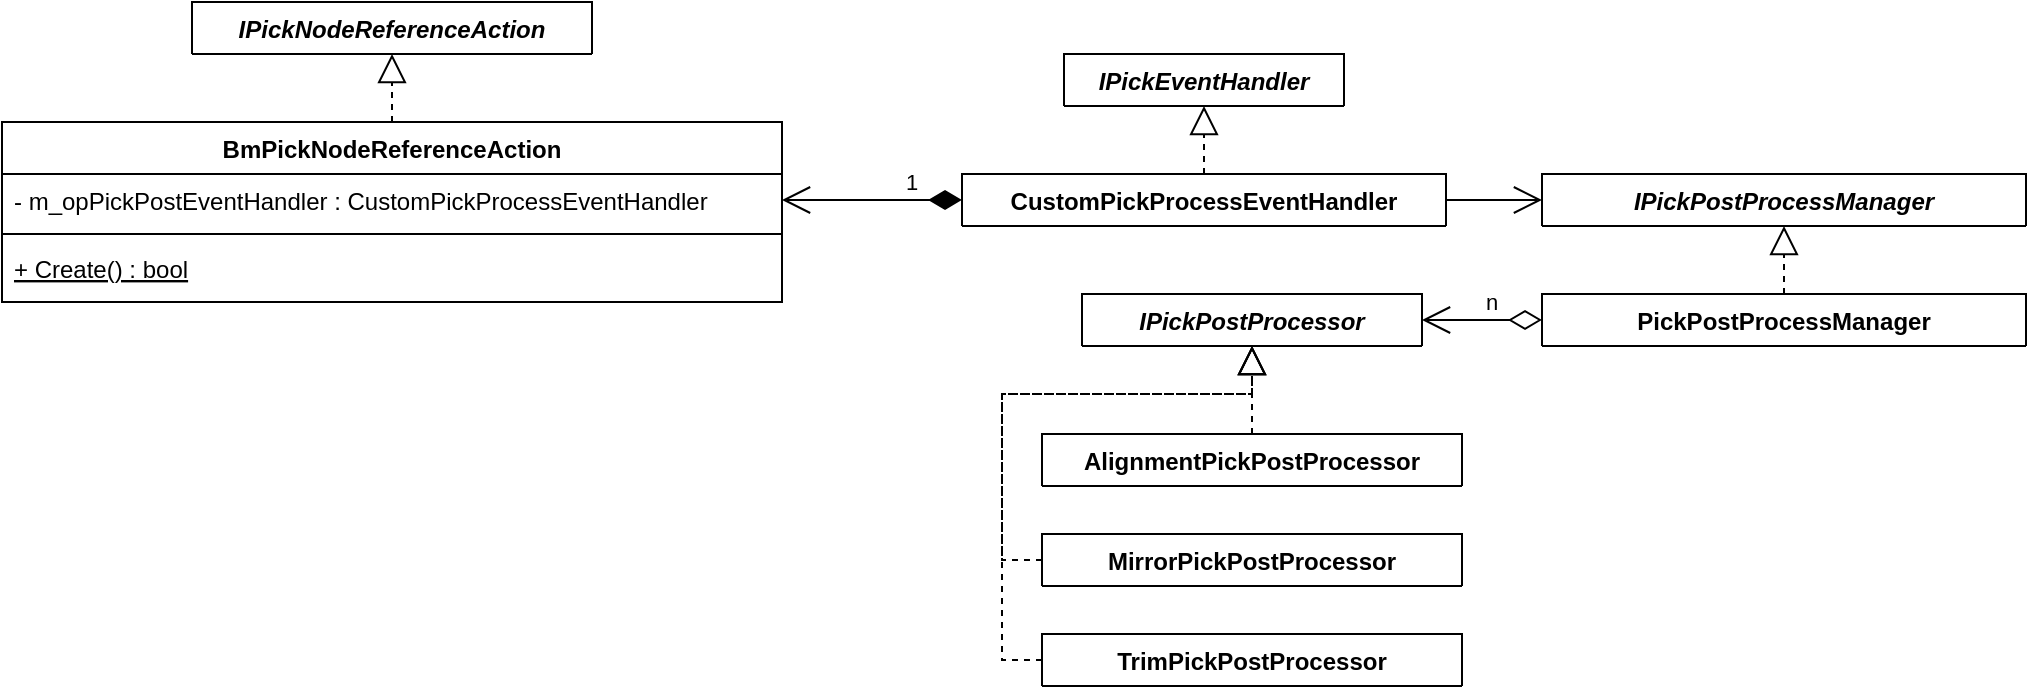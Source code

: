 <mxfile version="15.5.6" type="github">
  <diagram id="C5RBs43oDa-KdzZeNtuy" name="Page-1">
    <mxGraphModel dx="1185" dy="623" grid="1" gridSize="10" guides="1" tooltips="1" connect="1" arrows="1" fold="1" page="1" pageScale="1" pageWidth="827" pageHeight="1169" math="0" shadow="0">
      <root>
        <mxCell id="WIyWlLk6GJQsqaUBKTNV-0" />
        <mxCell id="WIyWlLk6GJQsqaUBKTNV-1" parent="WIyWlLk6GJQsqaUBKTNV-0" />
        <mxCell id="zkfFHV4jXpPFQw0GAbJ--0" value="IPickNodeReferenceAction" style="swimlane;fontStyle=3;align=center;verticalAlign=top;childLayout=stackLayout;horizontal=1;startSize=26;horizontalStack=0;resizeParent=1;resizeLast=0;collapsible=1;marginBottom=0;rounded=0;shadow=0;strokeWidth=1;" parent="WIyWlLk6GJQsqaUBKTNV-1" vertex="1" collapsed="1">
          <mxGeometry x="185" y="120" width="200" height="26" as="geometry">
            <mxRectangle x="220" y="120" width="160" height="138" as="alternateBounds" />
          </mxGeometry>
        </mxCell>
        <mxCell id="zkfFHV4jXpPFQw0GAbJ--1" value="Name" style="text;align=left;verticalAlign=top;spacingLeft=4;spacingRight=4;overflow=hidden;rotatable=0;points=[[0,0.5],[1,0.5]];portConstraint=eastwest;" parent="zkfFHV4jXpPFQw0GAbJ--0" vertex="1">
          <mxGeometry y="26" width="200" height="26" as="geometry" />
        </mxCell>
        <mxCell id="zkfFHV4jXpPFQw0GAbJ--4" value="" style="line;html=1;strokeWidth=1;align=left;verticalAlign=middle;spacingTop=-1;spacingLeft=3;spacingRight=3;rotatable=0;labelPosition=right;points=[];portConstraint=eastwest;" parent="zkfFHV4jXpPFQw0GAbJ--0" vertex="1">
          <mxGeometry y="52" width="200" height="8" as="geometry" />
        </mxCell>
        <mxCell id="zkfFHV4jXpPFQw0GAbJ--5" value="Purchase Parking Pass" style="text;align=left;verticalAlign=top;spacingLeft=4;spacingRight=4;overflow=hidden;rotatable=0;points=[[0,0.5],[1,0.5]];portConstraint=eastwest;" parent="zkfFHV4jXpPFQw0GAbJ--0" vertex="1">
          <mxGeometry y="60" width="200" height="26" as="geometry" />
        </mxCell>
        <mxCell id="zkfFHV4jXpPFQw0GAbJ--6" value="BmPickNodeReferenceAction" style="swimlane;fontStyle=1;align=center;verticalAlign=top;childLayout=stackLayout;horizontal=1;startSize=26;horizontalStack=0;resizeParent=1;resizeLast=0;collapsible=1;marginBottom=0;rounded=0;shadow=0;strokeWidth=1;" parent="WIyWlLk6GJQsqaUBKTNV-1" vertex="1">
          <mxGeometry x="90" y="180" width="390" height="90" as="geometry">
            <mxRectangle x="200" y="220" width="200" height="26" as="alternateBounds" />
          </mxGeometry>
        </mxCell>
        <mxCell id="zkfFHV4jXpPFQw0GAbJ--7" value="- m_opPickPostEventHandler : CustomPickProcessEventHandler" style="text;align=left;verticalAlign=top;spacingLeft=4;spacingRight=4;overflow=hidden;rotatable=0;points=[[0,0.5],[1,0.5]];portConstraint=eastwest;" parent="zkfFHV4jXpPFQw0GAbJ--6" vertex="1">
          <mxGeometry y="26" width="390" height="26" as="geometry" />
        </mxCell>
        <mxCell id="zkfFHV4jXpPFQw0GAbJ--9" value="" style="line;html=1;strokeWidth=1;align=left;verticalAlign=middle;spacingTop=-1;spacingLeft=3;spacingRight=3;rotatable=0;labelPosition=right;points=[];portConstraint=eastwest;" parent="zkfFHV4jXpPFQw0GAbJ--6" vertex="1">
          <mxGeometry y="52" width="390" height="8" as="geometry" />
        </mxCell>
        <mxCell id="zkfFHV4jXpPFQw0GAbJ--10" value="+ Create() : bool" style="text;align=left;verticalAlign=top;spacingLeft=4;spacingRight=4;overflow=hidden;rotatable=0;points=[[0,0.5],[1,0.5]];portConstraint=eastwest;fontStyle=4" parent="zkfFHV4jXpPFQw0GAbJ--6" vertex="1">
          <mxGeometry y="60" width="390" height="26" as="geometry" />
        </mxCell>
        <mxCell id="zkfFHV4jXpPFQw0GAbJ--13" value="IPickPostProcessor" style="swimlane;fontStyle=3;align=center;verticalAlign=top;childLayout=stackLayout;horizontal=1;startSize=26;horizontalStack=0;resizeParent=1;resizeLast=0;collapsible=1;marginBottom=0;rounded=0;shadow=0;strokeWidth=1;" parent="WIyWlLk6GJQsqaUBKTNV-1" vertex="1" collapsed="1">
          <mxGeometry x="630" y="266" width="170" height="26" as="geometry">
            <mxRectangle x="330" y="360" width="160" height="70" as="alternateBounds" />
          </mxGeometry>
        </mxCell>
        <mxCell id="zkfFHV4jXpPFQw0GAbJ--14" value="Salary" style="text;align=left;verticalAlign=top;spacingLeft=4;spacingRight=4;overflow=hidden;rotatable=0;points=[[0,0.5],[1,0.5]];portConstraint=eastwest;" parent="zkfFHV4jXpPFQw0GAbJ--13" vertex="1">
          <mxGeometry y="26" width="170" height="26" as="geometry" />
        </mxCell>
        <mxCell id="zkfFHV4jXpPFQw0GAbJ--15" value="" style="line;html=1;strokeWidth=1;align=left;verticalAlign=middle;spacingTop=-1;spacingLeft=3;spacingRight=3;rotatable=0;labelPosition=right;points=[];portConstraint=eastwest;" parent="zkfFHV4jXpPFQw0GAbJ--13" vertex="1">
          <mxGeometry y="52" width="170" height="8" as="geometry" />
        </mxCell>
        <mxCell id="zkfFHV4jXpPFQw0GAbJ--17" value="IPickPostProcessManager" style="swimlane;fontStyle=3;align=center;verticalAlign=top;childLayout=stackLayout;horizontal=1;startSize=26;horizontalStack=0;resizeParent=1;resizeLast=0;collapsible=1;marginBottom=0;rounded=0;shadow=0;strokeWidth=1;" parent="WIyWlLk6GJQsqaUBKTNV-1" vertex="1" collapsed="1">
          <mxGeometry x="860" y="206" width="242" height="26" as="geometry">
            <mxRectangle x="570" y="310" width="160" height="216" as="alternateBounds" />
          </mxGeometry>
        </mxCell>
        <mxCell id="zkfFHV4jXpPFQw0GAbJ--18" value="Street" style="text;align=left;verticalAlign=top;spacingLeft=4;spacingRight=4;overflow=hidden;rotatable=0;points=[[0,0.5],[1,0.5]];portConstraint=eastwest;" parent="zkfFHV4jXpPFQw0GAbJ--17" vertex="1">
          <mxGeometry y="26" width="242" height="26" as="geometry" />
        </mxCell>
        <mxCell id="zkfFHV4jXpPFQw0GAbJ--22" value="Country" style="text;align=left;verticalAlign=top;spacingLeft=4;spacingRight=4;overflow=hidden;rotatable=0;points=[[0,0.5],[1,0.5]];portConstraint=eastwest;rounded=0;shadow=0;html=0;" parent="zkfFHV4jXpPFQw0GAbJ--17" vertex="1">
          <mxGeometry y="52" width="242" height="26" as="geometry" />
        </mxCell>
        <mxCell id="zkfFHV4jXpPFQw0GAbJ--23" value="" style="line;html=1;strokeWidth=1;align=left;verticalAlign=middle;spacingTop=-1;spacingLeft=3;spacingRight=3;rotatable=0;labelPosition=right;points=[];portConstraint=eastwest;" parent="zkfFHV4jXpPFQw0GAbJ--17" vertex="1">
          <mxGeometry y="78" width="242" height="8" as="geometry" />
        </mxCell>
        <mxCell id="zkfFHV4jXpPFQw0GAbJ--24" value="Validate" style="text;align=left;verticalAlign=top;spacingLeft=4;spacingRight=4;overflow=hidden;rotatable=0;points=[[0,0.5],[1,0.5]];portConstraint=eastwest;" parent="zkfFHV4jXpPFQw0GAbJ--17" vertex="1">
          <mxGeometry y="86" width="242" height="26" as="geometry" />
        </mxCell>
        <mxCell id="zkfFHV4jXpPFQw0GAbJ--25" value="Output As Label" style="text;align=left;verticalAlign=top;spacingLeft=4;spacingRight=4;overflow=hidden;rotatable=0;points=[[0,0.5],[1,0.5]];portConstraint=eastwest;" parent="zkfFHV4jXpPFQw0GAbJ--17" vertex="1">
          <mxGeometry y="112" width="242" height="26" as="geometry" />
        </mxCell>
        <mxCell id="OOC9lpMJYUZbqOaw8XCj-0" value="" style="endArrow=block;dashed=1;endFill=0;endSize=12;html=1;rounded=0;entryX=0.5;entryY=1;entryDx=0;entryDy=0;exitX=0.5;exitY=0;exitDx=0;exitDy=0;" edge="1" parent="WIyWlLk6GJQsqaUBKTNV-1" source="zkfFHV4jXpPFQw0GAbJ--6" target="zkfFHV4jXpPFQw0GAbJ--0">
          <mxGeometry width="160" relative="1" as="geometry">
            <mxPoint x="70" y="180" as="sourcePoint" />
            <mxPoint x="230" y="180" as="targetPoint" />
          </mxGeometry>
        </mxCell>
        <mxCell id="OOC9lpMJYUZbqOaw8XCj-1" value="IPickEventHandler" style="swimlane;fontStyle=3;align=center;verticalAlign=top;childLayout=stackLayout;horizontal=1;startSize=26;horizontalStack=0;resizeParent=1;resizeParentMax=0;resizeLast=0;collapsible=1;marginBottom=0;" vertex="1" collapsed="1" parent="WIyWlLk6GJQsqaUBKTNV-1">
          <mxGeometry x="621" y="146" width="140" height="26" as="geometry">
            <mxRectangle x="180" y="450" width="160" height="86" as="alternateBounds" />
          </mxGeometry>
        </mxCell>
        <mxCell id="OOC9lpMJYUZbqOaw8XCj-2" value="+ field: type" style="text;strokeColor=none;fillColor=none;align=left;verticalAlign=top;spacingLeft=4;spacingRight=4;overflow=hidden;rotatable=0;points=[[0,0.5],[1,0.5]];portConstraint=eastwest;" vertex="1" parent="OOC9lpMJYUZbqOaw8XCj-1">
          <mxGeometry y="26" width="140" height="26" as="geometry" />
        </mxCell>
        <mxCell id="OOC9lpMJYUZbqOaw8XCj-3" value="" style="line;strokeWidth=1;fillColor=none;align=left;verticalAlign=middle;spacingTop=-1;spacingLeft=3;spacingRight=3;rotatable=0;labelPosition=right;points=[];portConstraint=eastwest;" vertex="1" parent="OOC9lpMJYUZbqOaw8XCj-1">
          <mxGeometry y="52" width="140" height="8" as="geometry" />
        </mxCell>
        <mxCell id="OOC9lpMJYUZbqOaw8XCj-4" value="+ method(type): type" style="text;strokeColor=none;fillColor=none;align=left;verticalAlign=top;spacingLeft=4;spacingRight=4;overflow=hidden;rotatable=0;points=[[0,0.5],[1,0.5]];portConstraint=eastwest;" vertex="1" parent="OOC9lpMJYUZbqOaw8XCj-1">
          <mxGeometry y="60" width="140" height="26" as="geometry" />
        </mxCell>
        <mxCell id="OOC9lpMJYUZbqOaw8XCj-5" value="CustomPickProcessEventHandler" style="swimlane;fontStyle=1;align=center;verticalAlign=top;childLayout=stackLayout;horizontal=1;startSize=26;horizontalStack=0;resizeParent=1;resizeLast=0;collapsible=1;marginBottom=0;rounded=0;shadow=0;strokeWidth=1;" vertex="1" collapsed="1" parent="WIyWlLk6GJQsqaUBKTNV-1">
          <mxGeometry x="570" y="206" width="242" height="26" as="geometry">
            <mxRectangle x="508" y="120" width="160" height="216" as="alternateBounds" />
          </mxGeometry>
        </mxCell>
        <mxCell id="OOC9lpMJYUZbqOaw8XCj-6" value="Street" style="text;align=left;verticalAlign=top;spacingLeft=4;spacingRight=4;overflow=hidden;rotatable=0;points=[[0,0.5],[1,0.5]];portConstraint=eastwest;" vertex="1" parent="OOC9lpMJYUZbqOaw8XCj-5">
          <mxGeometry y="26" width="242" height="26" as="geometry" />
        </mxCell>
        <mxCell id="OOC9lpMJYUZbqOaw8XCj-7" value="Country" style="text;align=left;verticalAlign=top;spacingLeft=4;spacingRight=4;overflow=hidden;rotatable=0;points=[[0,0.5],[1,0.5]];portConstraint=eastwest;rounded=0;shadow=0;html=0;" vertex="1" parent="OOC9lpMJYUZbqOaw8XCj-5">
          <mxGeometry y="52" width="242" height="26" as="geometry" />
        </mxCell>
        <mxCell id="OOC9lpMJYUZbqOaw8XCj-8" value="" style="line;html=1;strokeWidth=1;align=left;verticalAlign=middle;spacingTop=-1;spacingLeft=3;spacingRight=3;rotatable=0;labelPosition=right;points=[];portConstraint=eastwest;" vertex="1" parent="OOC9lpMJYUZbqOaw8XCj-5">
          <mxGeometry y="78" width="242" height="8" as="geometry" />
        </mxCell>
        <mxCell id="OOC9lpMJYUZbqOaw8XCj-9" value="Validate" style="text;align=left;verticalAlign=top;spacingLeft=4;spacingRight=4;overflow=hidden;rotatable=0;points=[[0,0.5],[1,0.5]];portConstraint=eastwest;" vertex="1" parent="OOC9lpMJYUZbqOaw8XCj-5">
          <mxGeometry y="86" width="242" height="26" as="geometry" />
        </mxCell>
        <mxCell id="OOC9lpMJYUZbqOaw8XCj-10" value="Output As Label" style="text;align=left;verticalAlign=top;spacingLeft=4;spacingRight=4;overflow=hidden;rotatable=0;points=[[0,0.5],[1,0.5]];portConstraint=eastwest;" vertex="1" parent="OOC9lpMJYUZbqOaw8XCj-5">
          <mxGeometry y="112" width="242" height="26" as="geometry" />
        </mxCell>
        <mxCell id="OOC9lpMJYUZbqOaw8XCj-11" value="" style="endArrow=block;dashed=1;endFill=0;endSize=12;html=1;rounded=0;entryX=0.5;entryY=1;entryDx=0;entryDy=0;exitX=0.5;exitY=0;exitDx=0;exitDy=0;" edge="1" parent="WIyWlLk6GJQsqaUBKTNV-1" source="OOC9lpMJYUZbqOaw8XCj-5" target="OOC9lpMJYUZbqOaw8XCj-1">
          <mxGeometry width="160" relative="1" as="geometry">
            <mxPoint x="491" y="166" as="sourcePoint" />
            <mxPoint x="651" y="166" as="targetPoint" />
          </mxGeometry>
        </mxCell>
        <mxCell id="OOC9lpMJYUZbqOaw8XCj-12" value="AlignmentPickPostProcessor" style="swimlane;fontStyle=1;align=center;verticalAlign=top;childLayout=stackLayout;horizontal=1;startSize=26;horizontalStack=0;resizeParent=1;resizeLast=0;collapsible=1;marginBottom=0;rounded=0;shadow=0;strokeWidth=1;" vertex="1" collapsed="1" parent="WIyWlLk6GJQsqaUBKTNV-1">
          <mxGeometry x="610" y="336" width="210" height="26" as="geometry">
            <mxRectangle x="330" y="360" width="160" height="70" as="alternateBounds" />
          </mxGeometry>
        </mxCell>
        <mxCell id="OOC9lpMJYUZbqOaw8XCj-13" value="Salary" style="text;align=left;verticalAlign=top;spacingLeft=4;spacingRight=4;overflow=hidden;rotatable=0;points=[[0,0.5],[1,0.5]];portConstraint=eastwest;" vertex="1" parent="OOC9lpMJYUZbqOaw8XCj-12">
          <mxGeometry y="26" width="210" height="26" as="geometry" />
        </mxCell>
        <mxCell id="OOC9lpMJYUZbqOaw8XCj-14" value="" style="line;html=1;strokeWidth=1;align=left;verticalAlign=middle;spacingTop=-1;spacingLeft=3;spacingRight=3;rotatable=0;labelPosition=right;points=[];portConstraint=eastwest;" vertex="1" parent="OOC9lpMJYUZbqOaw8XCj-12">
          <mxGeometry y="52" width="210" height="8" as="geometry" />
        </mxCell>
        <mxCell id="OOC9lpMJYUZbqOaw8XCj-15" value="MirrorPickPostProcessor" style="swimlane;fontStyle=1;align=center;verticalAlign=top;childLayout=stackLayout;horizontal=1;startSize=26;horizontalStack=0;resizeParent=1;resizeLast=0;collapsible=1;marginBottom=0;rounded=0;shadow=0;strokeWidth=1;" vertex="1" collapsed="1" parent="WIyWlLk6GJQsqaUBKTNV-1">
          <mxGeometry x="610" y="386" width="210" height="26" as="geometry">
            <mxRectangle x="330" y="360" width="160" height="70" as="alternateBounds" />
          </mxGeometry>
        </mxCell>
        <mxCell id="OOC9lpMJYUZbqOaw8XCj-16" value="Salary" style="text;align=left;verticalAlign=top;spacingLeft=4;spacingRight=4;overflow=hidden;rotatable=0;points=[[0,0.5],[1,0.5]];portConstraint=eastwest;" vertex="1" parent="OOC9lpMJYUZbqOaw8XCj-15">
          <mxGeometry y="26" width="210" height="26" as="geometry" />
        </mxCell>
        <mxCell id="OOC9lpMJYUZbqOaw8XCj-17" value="" style="line;html=1;strokeWidth=1;align=left;verticalAlign=middle;spacingTop=-1;spacingLeft=3;spacingRight=3;rotatable=0;labelPosition=right;points=[];portConstraint=eastwest;" vertex="1" parent="OOC9lpMJYUZbqOaw8XCj-15">
          <mxGeometry y="52" width="210" height="8" as="geometry" />
        </mxCell>
        <mxCell id="OOC9lpMJYUZbqOaw8XCj-18" value="TrimPickPostProcessor" style="swimlane;fontStyle=1;align=center;verticalAlign=top;childLayout=stackLayout;horizontal=1;startSize=26;horizontalStack=0;resizeParent=1;resizeLast=0;collapsible=1;marginBottom=0;rounded=0;shadow=0;strokeWidth=1;" vertex="1" collapsed="1" parent="WIyWlLk6GJQsqaUBKTNV-1">
          <mxGeometry x="610" y="436" width="210" height="26" as="geometry">
            <mxRectangle x="330" y="360" width="160" height="70" as="alternateBounds" />
          </mxGeometry>
        </mxCell>
        <mxCell id="OOC9lpMJYUZbqOaw8XCj-19" value="Salary" style="text;align=left;verticalAlign=top;spacingLeft=4;spacingRight=4;overflow=hidden;rotatable=0;points=[[0,0.5],[1,0.5]];portConstraint=eastwest;" vertex="1" parent="OOC9lpMJYUZbqOaw8XCj-18">
          <mxGeometry y="26" width="210" height="26" as="geometry" />
        </mxCell>
        <mxCell id="OOC9lpMJYUZbqOaw8XCj-20" value="" style="line;html=1;strokeWidth=1;align=left;verticalAlign=middle;spacingTop=-1;spacingLeft=3;spacingRight=3;rotatable=0;labelPosition=right;points=[];portConstraint=eastwest;" vertex="1" parent="OOC9lpMJYUZbqOaw8XCj-18">
          <mxGeometry y="52" width="210" height="8" as="geometry" />
        </mxCell>
        <mxCell id="OOC9lpMJYUZbqOaw8XCj-21" value="" style="endArrow=block;dashed=1;endFill=0;endSize=12;html=1;rounded=0;entryX=0.5;entryY=1;entryDx=0;entryDy=0;exitX=0.5;exitY=0;exitDx=0;exitDy=0;" edge="1" parent="WIyWlLk6GJQsqaUBKTNV-1" source="OOC9lpMJYUZbqOaw8XCj-12" target="zkfFHV4jXpPFQw0GAbJ--13">
          <mxGeometry width="160" relative="1" as="geometry">
            <mxPoint x="450" y="326" as="sourcePoint" />
            <mxPoint x="610" y="326" as="targetPoint" />
          </mxGeometry>
        </mxCell>
        <mxCell id="OOC9lpMJYUZbqOaw8XCj-22" value="" style="endArrow=block;dashed=1;endFill=0;endSize=12;html=1;rounded=0;exitX=0;exitY=0.5;exitDx=0;exitDy=0;entryX=0.5;entryY=1;entryDx=0;entryDy=0;" edge="1" parent="WIyWlLk6GJQsqaUBKTNV-1" source="OOC9lpMJYUZbqOaw8XCj-15" target="zkfFHV4jXpPFQw0GAbJ--13">
          <mxGeometry width="160" relative="1" as="geometry">
            <mxPoint x="450" y="356" as="sourcePoint" />
            <mxPoint x="610" y="356" as="targetPoint" />
            <Array as="points">
              <mxPoint x="590" y="399" />
              <mxPoint x="590" y="316" />
              <mxPoint x="715" y="316" />
            </Array>
          </mxGeometry>
        </mxCell>
        <mxCell id="OOC9lpMJYUZbqOaw8XCj-23" value="" style="endArrow=block;dashed=1;endFill=0;endSize=12;html=1;rounded=0;entryX=0.5;entryY=1;entryDx=0;entryDy=0;exitX=0;exitY=0.5;exitDx=0;exitDy=0;" edge="1" parent="WIyWlLk6GJQsqaUBKTNV-1" source="OOC9lpMJYUZbqOaw8XCj-18" target="zkfFHV4jXpPFQw0GAbJ--13">
          <mxGeometry width="160" relative="1" as="geometry">
            <mxPoint x="380" y="336" as="sourcePoint" />
            <mxPoint x="720" y="296" as="targetPoint" />
            <Array as="points">
              <mxPoint x="590" y="449" />
              <mxPoint x="590" y="316" />
              <mxPoint x="715" y="316" />
            </Array>
          </mxGeometry>
        </mxCell>
        <mxCell id="OOC9lpMJYUZbqOaw8XCj-24" value="PickPostProcessManager" style="swimlane;fontStyle=1;align=center;verticalAlign=top;childLayout=stackLayout;horizontal=1;startSize=26;horizontalStack=0;resizeParent=1;resizeLast=0;collapsible=1;marginBottom=0;rounded=0;shadow=0;strokeWidth=1;" vertex="1" collapsed="1" parent="WIyWlLk6GJQsqaUBKTNV-1">
          <mxGeometry x="860" y="266" width="242" height="26" as="geometry">
            <mxRectangle x="570" y="310" width="160" height="216" as="alternateBounds" />
          </mxGeometry>
        </mxCell>
        <mxCell id="OOC9lpMJYUZbqOaw8XCj-25" value="Street" style="text;align=left;verticalAlign=top;spacingLeft=4;spacingRight=4;overflow=hidden;rotatable=0;points=[[0,0.5],[1,0.5]];portConstraint=eastwest;" vertex="1" parent="OOC9lpMJYUZbqOaw8XCj-24">
          <mxGeometry y="26" width="242" height="26" as="geometry" />
        </mxCell>
        <mxCell id="OOC9lpMJYUZbqOaw8XCj-26" value="Country" style="text;align=left;verticalAlign=top;spacingLeft=4;spacingRight=4;overflow=hidden;rotatable=0;points=[[0,0.5],[1,0.5]];portConstraint=eastwest;rounded=0;shadow=0;html=0;" vertex="1" parent="OOC9lpMJYUZbqOaw8XCj-24">
          <mxGeometry y="52" width="242" height="26" as="geometry" />
        </mxCell>
        <mxCell id="OOC9lpMJYUZbqOaw8XCj-27" value="" style="line;html=1;strokeWidth=1;align=left;verticalAlign=middle;spacingTop=-1;spacingLeft=3;spacingRight=3;rotatable=0;labelPosition=right;points=[];portConstraint=eastwest;" vertex="1" parent="OOC9lpMJYUZbqOaw8XCj-24">
          <mxGeometry y="78" width="242" height="8" as="geometry" />
        </mxCell>
        <mxCell id="OOC9lpMJYUZbqOaw8XCj-28" value="Validate" style="text;align=left;verticalAlign=top;spacingLeft=4;spacingRight=4;overflow=hidden;rotatable=0;points=[[0,0.5],[1,0.5]];portConstraint=eastwest;" vertex="1" parent="OOC9lpMJYUZbqOaw8XCj-24">
          <mxGeometry y="86" width="242" height="26" as="geometry" />
        </mxCell>
        <mxCell id="OOC9lpMJYUZbqOaw8XCj-29" value="Output As Label" style="text;align=left;verticalAlign=top;spacingLeft=4;spacingRight=4;overflow=hidden;rotatable=0;points=[[0,0.5],[1,0.5]];portConstraint=eastwest;" vertex="1" parent="OOC9lpMJYUZbqOaw8XCj-24">
          <mxGeometry y="112" width="242" height="26" as="geometry" />
        </mxCell>
        <mxCell id="OOC9lpMJYUZbqOaw8XCj-31" value="" style="endArrow=block;dashed=1;endFill=0;endSize=12;html=1;rounded=0;entryX=0.5;entryY=1;entryDx=0;entryDy=0;exitX=0.5;exitY=0;exitDx=0;exitDy=0;" edge="1" parent="WIyWlLk6GJQsqaUBKTNV-1" source="OOC9lpMJYUZbqOaw8XCj-24" target="zkfFHV4jXpPFQw0GAbJ--17">
          <mxGeometry width="160" relative="1" as="geometry">
            <mxPoint x="970" y="376" as="sourcePoint" />
            <mxPoint x="1130" y="376" as="targetPoint" />
          </mxGeometry>
        </mxCell>
        <mxCell id="OOC9lpMJYUZbqOaw8XCj-33" value="" style="endArrow=open;endFill=1;endSize=12;html=1;rounded=0;entryX=0;entryY=0.5;entryDx=0;entryDy=0;exitX=1;exitY=0.5;exitDx=0;exitDy=0;" edge="1" parent="WIyWlLk6GJQsqaUBKTNV-1" source="OOC9lpMJYUZbqOaw8XCj-5" target="zkfFHV4jXpPFQw0GAbJ--17">
          <mxGeometry width="160" relative="1" as="geometry">
            <mxPoint x="590" y="280" as="sourcePoint" />
            <mxPoint x="750" y="280" as="targetPoint" />
          </mxGeometry>
        </mxCell>
        <mxCell id="OOC9lpMJYUZbqOaw8XCj-36" value="n" style="endArrow=open;html=1;endSize=12;startArrow=diamondThin;startSize=14;startFill=0;edgeStyle=orthogonalEdgeStyle;align=left;verticalAlign=bottom;rounded=0;entryX=1;entryY=0.5;entryDx=0;entryDy=0;exitX=0;exitY=0.5;exitDx=0;exitDy=0;" edge="1" parent="WIyWlLk6GJQsqaUBKTNV-1" source="OOC9lpMJYUZbqOaw8XCj-24" target="zkfFHV4jXpPFQw0GAbJ--13">
          <mxGeometry relative="1" as="geometry">
            <mxPoint x="880" y="330" as="sourcePoint" />
            <mxPoint x="1080" y="340" as="targetPoint" />
            <mxPoint as="offset" />
          </mxGeometry>
        </mxCell>
        <mxCell id="OOC9lpMJYUZbqOaw8XCj-37" value="1" style="endArrow=open;html=1;endSize=12;startArrow=diamondThin;startSize=14;startFill=1;edgeStyle=orthogonalEdgeStyle;align=left;verticalAlign=bottom;rounded=0;entryX=1;entryY=0.5;entryDx=0;entryDy=0;exitX=0;exitY=0.5;exitDx=0;exitDy=0;" edge="1" parent="WIyWlLk6GJQsqaUBKTNV-1" source="OOC9lpMJYUZbqOaw8XCj-5" target="zkfFHV4jXpPFQw0GAbJ--7">
          <mxGeometry x="-0.333" relative="1" as="geometry">
            <mxPoint x="390" y="300" as="sourcePoint" />
            <mxPoint x="550" y="300" as="targetPoint" />
            <mxPoint as="offset" />
          </mxGeometry>
        </mxCell>
      </root>
    </mxGraphModel>
  </diagram>
</mxfile>
